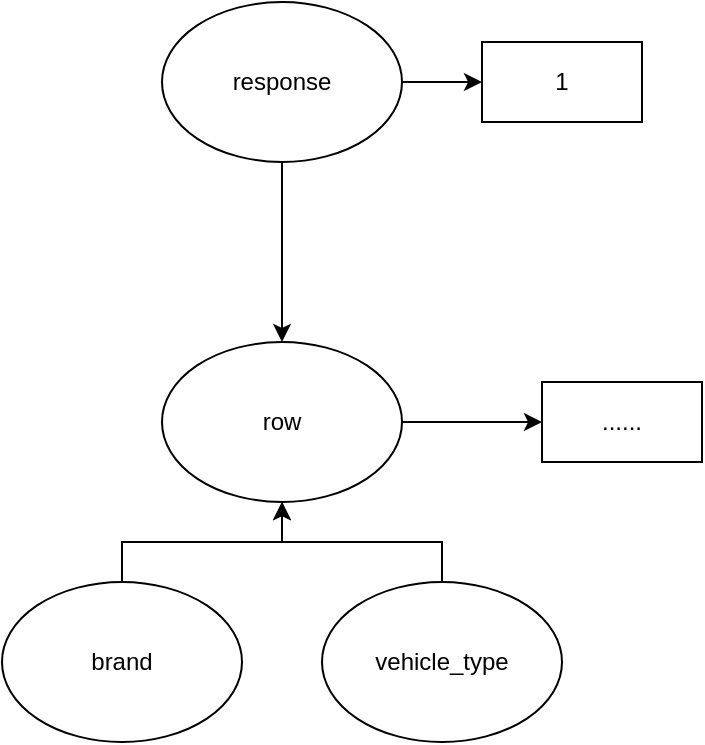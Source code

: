 <mxfile version="24.7.17">
  <diagram name="Pàgina-1" id="-6i1UY_YxqIA8dKmt3YB">
    <mxGraphModel grid="1" page="1" gridSize="10" guides="1" tooltips="1" connect="1" arrows="1" fold="1" pageScale="1" pageWidth="827" pageHeight="1169" math="0" shadow="0">
      <root>
        <mxCell id="0" />
        <mxCell id="1" parent="0" />
        <mxCell id="V3zUyfG_l6l4wBPekwsB-3" style="edgeStyle=orthogonalEdgeStyle;rounded=0;orthogonalLoop=1;jettySize=auto;html=1;entryX=0.5;entryY=0;entryDx=0;entryDy=0;" edge="1" parent="1" source="V3zUyfG_l6l4wBPekwsB-1" target="V3zUyfG_l6l4wBPekwsB-2">
          <mxGeometry relative="1" as="geometry" />
        </mxCell>
        <mxCell id="V3zUyfG_l6l4wBPekwsB-11" style="edgeStyle=orthogonalEdgeStyle;rounded=0;orthogonalLoop=1;jettySize=auto;html=1;" edge="1" parent="1" source="V3zUyfG_l6l4wBPekwsB-1" target="V3zUyfG_l6l4wBPekwsB-10">
          <mxGeometry relative="1" as="geometry" />
        </mxCell>
        <mxCell id="V3zUyfG_l6l4wBPekwsB-1" value="response" style="ellipse;whiteSpace=wrap;html=1;" vertex="1" parent="1">
          <mxGeometry x="170" y="110" width="120" height="80" as="geometry" />
        </mxCell>
        <mxCell id="V3zUyfG_l6l4wBPekwsB-5" style="edgeStyle=orthogonalEdgeStyle;rounded=0;orthogonalLoop=1;jettySize=auto;html=1;" edge="1" parent="1" source="V3zUyfG_l6l4wBPekwsB-2" target="V3zUyfG_l6l4wBPekwsB-4">
          <mxGeometry relative="1" as="geometry" />
        </mxCell>
        <mxCell id="V3zUyfG_l6l4wBPekwsB-2" value="row" style="ellipse;whiteSpace=wrap;html=1;" vertex="1" parent="1">
          <mxGeometry x="170" y="280" width="120" height="80" as="geometry" />
        </mxCell>
        <mxCell id="V3zUyfG_l6l4wBPekwsB-4" value="......" style="rounded=0;whiteSpace=wrap;html=1;" vertex="1" parent="1">
          <mxGeometry x="360" y="300" width="80" height="40" as="geometry" />
        </mxCell>
        <mxCell id="V3zUyfG_l6l4wBPekwsB-9" style="edgeStyle=orthogonalEdgeStyle;rounded=0;orthogonalLoop=1;jettySize=auto;html=1;entryX=0.5;entryY=1;entryDx=0;entryDy=0;" edge="1" parent="1" source="V3zUyfG_l6l4wBPekwsB-6" target="V3zUyfG_l6l4wBPekwsB-2">
          <mxGeometry relative="1" as="geometry" />
        </mxCell>
        <mxCell id="V3zUyfG_l6l4wBPekwsB-6" value="brand" style="ellipse;whiteSpace=wrap;html=1;" vertex="1" parent="1">
          <mxGeometry x="90" y="400" width="120" height="80" as="geometry" />
        </mxCell>
        <mxCell id="V3zUyfG_l6l4wBPekwsB-8" style="edgeStyle=orthogonalEdgeStyle;rounded=0;orthogonalLoop=1;jettySize=auto;html=1;entryX=0.5;entryY=1;entryDx=0;entryDy=0;" edge="1" parent="1" source="V3zUyfG_l6l4wBPekwsB-7" target="V3zUyfG_l6l4wBPekwsB-2">
          <mxGeometry relative="1" as="geometry" />
        </mxCell>
        <mxCell id="V3zUyfG_l6l4wBPekwsB-7" value="vehicle_type" style="ellipse;whiteSpace=wrap;html=1;" vertex="1" parent="1">
          <mxGeometry x="250" y="400" width="120" height="80" as="geometry" />
        </mxCell>
        <mxCell id="V3zUyfG_l6l4wBPekwsB-10" value="1" style="rounded=0;whiteSpace=wrap;html=1;" vertex="1" parent="1">
          <mxGeometry x="330" y="130" width="80" height="40" as="geometry" />
        </mxCell>
      </root>
    </mxGraphModel>
  </diagram>
</mxfile>
